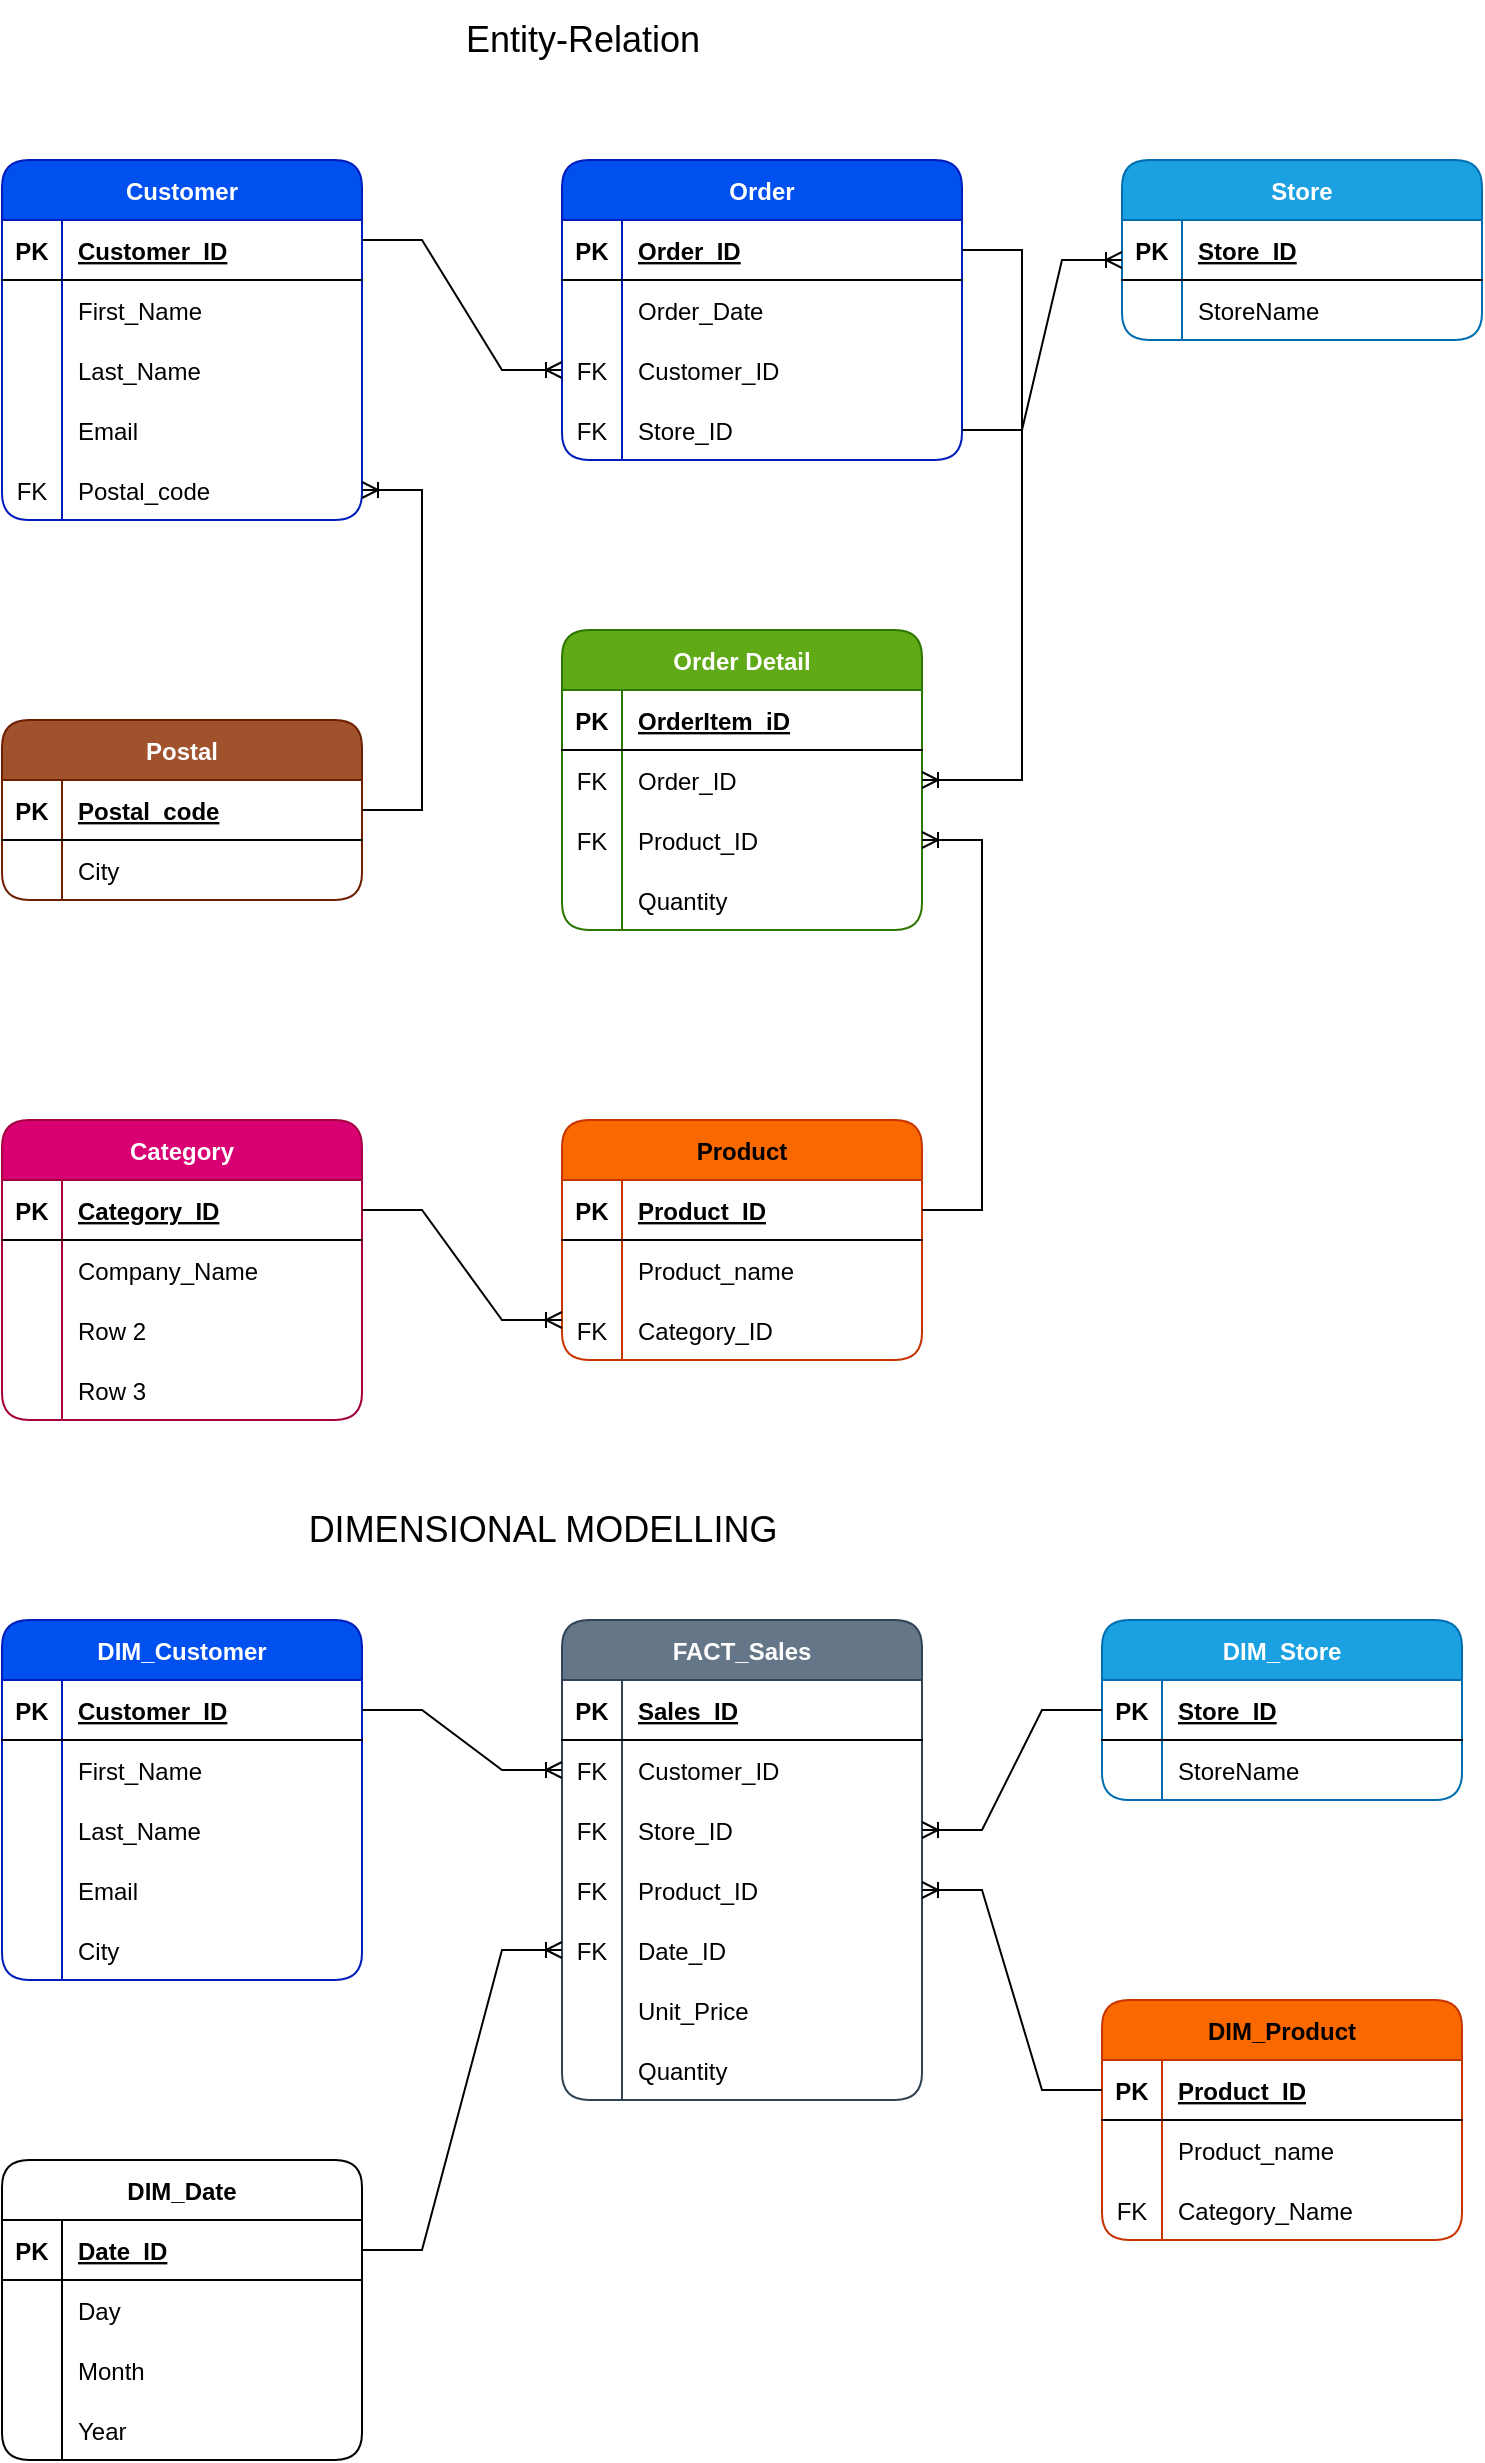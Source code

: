 <mxfile version="20.6.1" type="github">
  <diagram id="R2lEEEUBdFMjLlhIrx00" name="Page-1">
    <mxGraphModel dx="1038" dy="937" grid="1" gridSize="10" guides="1" tooltips="1" connect="1" arrows="1" fold="1" page="1" pageScale="1" pageWidth="850" pageHeight="1100" math="0" shadow="0" extFonts="Permanent Marker^https://fonts.googleapis.com/css?family=Permanent+Marker">
      <root>
        <mxCell id="0" />
        <mxCell id="1" parent="0" />
        <mxCell id="VnEGMv5YD_QEUN5q8UmG-3" value="Customer" style="shape=table;startSize=30;container=1;collapsible=1;childLayout=tableLayout;fixedRows=1;rowLines=0;fontStyle=1;align=center;resizeLast=1;fillColor=#0050ef;strokeColor=#001DBC;fontColor=#ffffff;sketch=0;rounded=1;" vertex="1" parent="1">
          <mxGeometry x="80" y="240" width="180" height="180" as="geometry" />
        </mxCell>
        <mxCell id="VnEGMv5YD_QEUN5q8UmG-4" value="" style="shape=tableRow;horizontal=0;startSize=0;swimlaneHead=0;swimlaneBody=0;fillColor=none;collapsible=0;dropTarget=0;points=[[0,0.5],[1,0.5]];portConstraint=eastwest;top=0;left=0;right=0;bottom=1;" vertex="1" parent="VnEGMv5YD_QEUN5q8UmG-3">
          <mxGeometry y="30" width="180" height="30" as="geometry" />
        </mxCell>
        <mxCell id="VnEGMv5YD_QEUN5q8UmG-5" value="PK" style="shape=partialRectangle;connectable=0;fillColor=none;top=0;left=0;bottom=0;right=0;fontStyle=1;overflow=hidden;" vertex="1" parent="VnEGMv5YD_QEUN5q8UmG-4">
          <mxGeometry width="30" height="30" as="geometry">
            <mxRectangle width="30" height="30" as="alternateBounds" />
          </mxGeometry>
        </mxCell>
        <mxCell id="VnEGMv5YD_QEUN5q8UmG-6" value="Customer_ID" style="shape=partialRectangle;connectable=0;fillColor=none;top=0;left=0;bottom=0;right=0;align=left;spacingLeft=6;fontStyle=5;overflow=hidden;" vertex="1" parent="VnEGMv5YD_QEUN5q8UmG-4">
          <mxGeometry x="30" width="150" height="30" as="geometry">
            <mxRectangle width="150" height="30" as="alternateBounds" />
          </mxGeometry>
        </mxCell>
        <mxCell id="VnEGMv5YD_QEUN5q8UmG-7" value="" style="shape=tableRow;horizontal=0;startSize=0;swimlaneHead=0;swimlaneBody=0;fillColor=none;collapsible=0;dropTarget=0;points=[[0,0.5],[1,0.5]];portConstraint=eastwest;top=0;left=0;right=0;bottom=0;" vertex="1" parent="VnEGMv5YD_QEUN5q8UmG-3">
          <mxGeometry y="60" width="180" height="30" as="geometry" />
        </mxCell>
        <mxCell id="VnEGMv5YD_QEUN5q8UmG-8" value="" style="shape=partialRectangle;connectable=0;fillColor=none;top=0;left=0;bottom=0;right=0;editable=1;overflow=hidden;" vertex="1" parent="VnEGMv5YD_QEUN5q8UmG-7">
          <mxGeometry width="30" height="30" as="geometry">
            <mxRectangle width="30" height="30" as="alternateBounds" />
          </mxGeometry>
        </mxCell>
        <mxCell id="VnEGMv5YD_QEUN5q8UmG-9" value="First_Name" style="shape=partialRectangle;connectable=0;fillColor=none;top=0;left=0;bottom=0;right=0;align=left;spacingLeft=6;overflow=hidden;" vertex="1" parent="VnEGMv5YD_QEUN5q8UmG-7">
          <mxGeometry x="30" width="150" height="30" as="geometry">
            <mxRectangle width="150" height="30" as="alternateBounds" />
          </mxGeometry>
        </mxCell>
        <mxCell id="VnEGMv5YD_QEUN5q8UmG-10" value="" style="shape=tableRow;horizontal=0;startSize=0;swimlaneHead=0;swimlaneBody=0;fillColor=none;collapsible=0;dropTarget=0;points=[[0,0.5],[1,0.5]];portConstraint=eastwest;top=0;left=0;right=0;bottom=0;" vertex="1" parent="VnEGMv5YD_QEUN5q8UmG-3">
          <mxGeometry y="90" width="180" height="30" as="geometry" />
        </mxCell>
        <mxCell id="VnEGMv5YD_QEUN5q8UmG-11" value="" style="shape=partialRectangle;connectable=0;fillColor=none;top=0;left=0;bottom=0;right=0;editable=1;overflow=hidden;" vertex="1" parent="VnEGMv5YD_QEUN5q8UmG-10">
          <mxGeometry width="30" height="30" as="geometry">
            <mxRectangle width="30" height="30" as="alternateBounds" />
          </mxGeometry>
        </mxCell>
        <mxCell id="VnEGMv5YD_QEUN5q8UmG-12" value="Last_Name" style="shape=partialRectangle;connectable=0;fillColor=none;top=0;left=0;bottom=0;right=0;align=left;spacingLeft=6;overflow=hidden;" vertex="1" parent="VnEGMv5YD_QEUN5q8UmG-10">
          <mxGeometry x="30" width="150" height="30" as="geometry">
            <mxRectangle width="150" height="30" as="alternateBounds" />
          </mxGeometry>
        </mxCell>
        <mxCell id="VnEGMv5YD_QEUN5q8UmG-13" value="" style="shape=tableRow;horizontal=0;startSize=0;swimlaneHead=0;swimlaneBody=0;fillColor=none;collapsible=0;dropTarget=0;points=[[0,0.5],[1,0.5]];portConstraint=eastwest;top=0;left=0;right=0;bottom=0;" vertex="1" parent="VnEGMv5YD_QEUN5q8UmG-3">
          <mxGeometry y="120" width="180" height="30" as="geometry" />
        </mxCell>
        <mxCell id="VnEGMv5YD_QEUN5q8UmG-14" value="" style="shape=partialRectangle;connectable=0;fillColor=none;top=0;left=0;bottom=0;right=0;editable=1;overflow=hidden;" vertex="1" parent="VnEGMv5YD_QEUN5q8UmG-13">
          <mxGeometry width="30" height="30" as="geometry">
            <mxRectangle width="30" height="30" as="alternateBounds" />
          </mxGeometry>
        </mxCell>
        <mxCell id="VnEGMv5YD_QEUN5q8UmG-15" value="Email" style="shape=partialRectangle;connectable=0;fillColor=none;top=0;left=0;bottom=0;right=0;align=left;spacingLeft=6;overflow=hidden;" vertex="1" parent="VnEGMv5YD_QEUN5q8UmG-13">
          <mxGeometry x="30" width="150" height="30" as="geometry">
            <mxRectangle width="150" height="30" as="alternateBounds" />
          </mxGeometry>
        </mxCell>
        <mxCell id="VnEGMv5YD_QEUN5q8UmG-16" value="" style="shape=tableRow;horizontal=0;startSize=0;swimlaneHead=0;swimlaneBody=0;fillColor=none;collapsible=0;dropTarget=0;points=[[0,0.5],[1,0.5]];portConstraint=eastwest;top=0;left=0;right=0;bottom=0;" vertex="1" parent="VnEGMv5YD_QEUN5q8UmG-3">
          <mxGeometry y="150" width="180" height="30" as="geometry" />
        </mxCell>
        <mxCell id="VnEGMv5YD_QEUN5q8UmG-17" value="FK" style="shape=partialRectangle;connectable=0;fillColor=none;top=0;left=0;bottom=0;right=0;editable=1;overflow=hidden;" vertex="1" parent="VnEGMv5YD_QEUN5q8UmG-16">
          <mxGeometry width="30" height="30" as="geometry">
            <mxRectangle width="30" height="30" as="alternateBounds" />
          </mxGeometry>
        </mxCell>
        <mxCell id="VnEGMv5YD_QEUN5q8UmG-18" value="Postal_code" style="shape=partialRectangle;connectable=0;fillColor=none;top=0;left=0;bottom=0;right=0;align=left;spacingLeft=6;overflow=hidden;" vertex="1" parent="VnEGMv5YD_QEUN5q8UmG-16">
          <mxGeometry x="30" width="150" height="30" as="geometry">
            <mxRectangle width="150" height="30" as="alternateBounds" />
          </mxGeometry>
        </mxCell>
        <mxCell id="VnEGMv5YD_QEUN5q8UmG-22" value="Store" style="shape=table;startSize=30;container=1;collapsible=1;childLayout=tableLayout;fixedRows=1;rowLines=0;fontStyle=1;align=center;resizeLast=1;fillColor=#1ba1e2;strokeColor=#006EAF;fontColor=#ffffff;rounded=1;" vertex="1" parent="1">
          <mxGeometry x="640" y="240" width="180" height="90" as="geometry" />
        </mxCell>
        <mxCell id="VnEGMv5YD_QEUN5q8UmG-23" value="" style="shape=tableRow;horizontal=0;startSize=0;swimlaneHead=0;swimlaneBody=0;fillColor=none;collapsible=0;dropTarget=0;points=[[0,0.5],[1,0.5]];portConstraint=eastwest;top=0;left=0;right=0;bottom=1;" vertex="1" parent="VnEGMv5YD_QEUN5q8UmG-22">
          <mxGeometry y="30" width="180" height="30" as="geometry" />
        </mxCell>
        <mxCell id="VnEGMv5YD_QEUN5q8UmG-24" value="PK" style="shape=partialRectangle;connectable=0;fillColor=none;top=0;left=0;bottom=0;right=0;fontStyle=1;overflow=hidden;" vertex="1" parent="VnEGMv5YD_QEUN5q8UmG-23">
          <mxGeometry width="30.0" height="30" as="geometry">
            <mxRectangle width="30.0" height="30" as="alternateBounds" />
          </mxGeometry>
        </mxCell>
        <mxCell id="VnEGMv5YD_QEUN5q8UmG-25" value="Store_ID" style="shape=partialRectangle;connectable=0;fillColor=none;top=0;left=0;bottom=0;right=0;align=left;spacingLeft=6;fontStyle=5;overflow=hidden;" vertex="1" parent="VnEGMv5YD_QEUN5q8UmG-23">
          <mxGeometry x="30.0" width="150.0" height="30" as="geometry">
            <mxRectangle width="150.0" height="30" as="alternateBounds" />
          </mxGeometry>
        </mxCell>
        <mxCell id="VnEGMv5YD_QEUN5q8UmG-26" value="" style="shape=tableRow;horizontal=0;startSize=0;swimlaneHead=0;swimlaneBody=0;fillColor=none;collapsible=0;dropTarget=0;points=[[0,0.5],[1,0.5]];portConstraint=eastwest;top=0;left=0;right=0;bottom=0;" vertex="1" parent="VnEGMv5YD_QEUN5q8UmG-22">
          <mxGeometry y="60" width="180" height="30" as="geometry" />
        </mxCell>
        <mxCell id="VnEGMv5YD_QEUN5q8UmG-27" value="" style="shape=partialRectangle;connectable=0;fillColor=none;top=0;left=0;bottom=0;right=0;editable=1;overflow=hidden;" vertex="1" parent="VnEGMv5YD_QEUN5q8UmG-26">
          <mxGeometry width="30.0" height="30" as="geometry">
            <mxRectangle width="30.0" height="30" as="alternateBounds" />
          </mxGeometry>
        </mxCell>
        <mxCell id="VnEGMv5YD_QEUN5q8UmG-28" value="StoreName" style="shape=partialRectangle;connectable=0;fillColor=none;top=0;left=0;bottom=0;right=0;align=left;spacingLeft=6;overflow=hidden;" vertex="1" parent="VnEGMv5YD_QEUN5q8UmG-26">
          <mxGeometry x="30.0" width="150.0" height="30" as="geometry">
            <mxRectangle width="150.0" height="30" as="alternateBounds" />
          </mxGeometry>
        </mxCell>
        <mxCell id="VnEGMv5YD_QEUN5q8UmG-43" value="Product" style="shape=table;startSize=30;container=1;collapsible=1;childLayout=tableLayout;fixedRows=1;rowLines=0;fontStyle=1;align=center;resizeLast=1;fillColor=#fa6800;fontColor=#000000;strokeColor=#C73500;rounded=1;" vertex="1" parent="1">
          <mxGeometry x="360" y="720" width="180" height="120" as="geometry" />
        </mxCell>
        <mxCell id="VnEGMv5YD_QEUN5q8UmG-44" value="" style="shape=tableRow;horizontal=0;startSize=0;swimlaneHead=0;swimlaneBody=0;fillColor=none;collapsible=0;dropTarget=0;points=[[0,0.5],[1,0.5]];portConstraint=eastwest;top=0;left=0;right=0;bottom=1;" vertex="1" parent="VnEGMv5YD_QEUN5q8UmG-43">
          <mxGeometry y="30" width="180" height="30" as="geometry" />
        </mxCell>
        <mxCell id="VnEGMv5YD_QEUN5q8UmG-45" value="PK" style="shape=partialRectangle;connectable=0;fillColor=none;top=0;left=0;bottom=0;right=0;fontStyle=1;overflow=hidden;" vertex="1" parent="VnEGMv5YD_QEUN5q8UmG-44">
          <mxGeometry width="30" height="30" as="geometry">
            <mxRectangle width="30" height="30" as="alternateBounds" />
          </mxGeometry>
        </mxCell>
        <mxCell id="VnEGMv5YD_QEUN5q8UmG-46" value="Product_ID" style="shape=partialRectangle;connectable=0;fillColor=none;top=0;left=0;bottom=0;right=0;align=left;spacingLeft=6;fontStyle=5;overflow=hidden;" vertex="1" parent="VnEGMv5YD_QEUN5q8UmG-44">
          <mxGeometry x="30" width="150" height="30" as="geometry">
            <mxRectangle width="150" height="30" as="alternateBounds" />
          </mxGeometry>
        </mxCell>
        <mxCell id="VnEGMv5YD_QEUN5q8UmG-47" value="" style="shape=tableRow;horizontal=0;startSize=0;swimlaneHead=0;swimlaneBody=0;fillColor=none;collapsible=0;dropTarget=0;points=[[0,0.5],[1,0.5]];portConstraint=eastwest;top=0;left=0;right=0;bottom=0;" vertex="1" parent="VnEGMv5YD_QEUN5q8UmG-43">
          <mxGeometry y="60" width="180" height="30" as="geometry" />
        </mxCell>
        <mxCell id="VnEGMv5YD_QEUN5q8UmG-48" value="" style="shape=partialRectangle;connectable=0;fillColor=none;top=0;left=0;bottom=0;right=0;editable=1;overflow=hidden;" vertex="1" parent="VnEGMv5YD_QEUN5q8UmG-47">
          <mxGeometry width="30" height="30" as="geometry">
            <mxRectangle width="30" height="30" as="alternateBounds" />
          </mxGeometry>
        </mxCell>
        <mxCell id="VnEGMv5YD_QEUN5q8UmG-49" value="Product_name" style="shape=partialRectangle;connectable=0;fillColor=none;top=0;left=0;bottom=0;right=0;align=left;spacingLeft=6;overflow=hidden;" vertex="1" parent="VnEGMv5YD_QEUN5q8UmG-47">
          <mxGeometry x="30" width="150" height="30" as="geometry">
            <mxRectangle width="150" height="30" as="alternateBounds" />
          </mxGeometry>
        </mxCell>
        <mxCell id="VnEGMv5YD_QEUN5q8UmG-50" value="" style="shape=tableRow;horizontal=0;startSize=0;swimlaneHead=0;swimlaneBody=0;fillColor=none;collapsible=0;dropTarget=0;points=[[0,0.5],[1,0.5]];portConstraint=eastwest;top=0;left=0;right=0;bottom=0;" vertex="1" parent="VnEGMv5YD_QEUN5q8UmG-43">
          <mxGeometry y="90" width="180" height="30" as="geometry" />
        </mxCell>
        <mxCell id="VnEGMv5YD_QEUN5q8UmG-51" value="FK" style="shape=partialRectangle;connectable=0;fillColor=none;top=0;left=0;bottom=0;right=0;editable=1;overflow=hidden;" vertex="1" parent="VnEGMv5YD_QEUN5q8UmG-50">
          <mxGeometry width="30" height="30" as="geometry">
            <mxRectangle width="30" height="30" as="alternateBounds" />
          </mxGeometry>
        </mxCell>
        <mxCell id="VnEGMv5YD_QEUN5q8UmG-52" value="Category_ID" style="shape=partialRectangle;connectable=0;fillColor=none;top=0;left=0;bottom=0;right=0;align=left;spacingLeft=6;overflow=hidden;" vertex="1" parent="VnEGMv5YD_QEUN5q8UmG-50">
          <mxGeometry x="30" width="150" height="30" as="geometry">
            <mxRectangle width="150" height="30" as="alternateBounds" />
          </mxGeometry>
        </mxCell>
        <mxCell id="VnEGMv5YD_QEUN5q8UmG-56" value="Category" style="shape=table;startSize=30;container=1;collapsible=1;childLayout=tableLayout;fixedRows=1;rowLines=0;fontStyle=1;align=center;resizeLast=1;fillColor=#d80073;strokeColor=#A50040;fontColor=#ffffff;rounded=1;" vertex="1" parent="1">
          <mxGeometry x="80" y="720" width="180" height="150" as="geometry" />
        </mxCell>
        <mxCell id="VnEGMv5YD_QEUN5q8UmG-57" value="" style="shape=tableRow;horizontal=0;startSize=0;swimlaneHead=0;swimlaneBody=0;fillColor=none;collapsible=0;dropTarget=0;points=[[0,0.5],[1,0.5]];portConstraint=eastwest;top=0;left=0;right=0;bottom=1;" vertex="1" parent="VnEGMv5YD_QEUN5q8UmG-56">
          <mxGeometry y="30" width="180" height="30" as="geometry" />
        </mxCell>
        <mxCell id="VnEGMv5YD_QEUN5q8UmG-58" value="PK" style="shape=partialRectangle;connectable=0;fillColor=none;top=0;left=0;bottom=0;right=0;fontStyle=1;overflow=hidden;" vertex="1" parent="VnEGMv5YD_QEUN5q8UmG-57">
          <mxGeometry width="30" height="30" as="geometry">
            <mxRectangle width="30" height="30" as="alternateBounds" />
          </mxGeometry>
        </mxCell>
        <mxCell id="VnEGMv5YD_QEUN5q8UmG-59" value="Category_ID" style="shape=partialRectangle;connectable=0;fillColor=none;top=0;left=0;bottom=0;right=0;align=left;spacingLeft=6;fontStyle=5;overflow=hidden;" vertex="1" parent="VnEGMv5YD_QEUN5q8UmG-57">
          <mxGeometry x="30" width="150" height="30" as="geometry">
            <mxRectangle width="150" height="30" as="alternateBounds" />
          </mxGeometry>
        </mxCell>
        <mxCell id="VnEGMv5YD_QEUN5q8UmG-60" value="" style="shape=tableRow;horizontal=0;startSize=0;swimlaneHead=0;swimlaneBody=0;fillColor=none;collapsible=0;dropTarget=0;points=[[0,0.5],[1,0.5]];portConstraint=eastwest;top=0;left=0;right=0;bottom=0;" vertex="1" parent="VnEGMv5YD_QEUN5q8UmG-56">
          <mxGeometry y="60" width="180" height="30" as="geometry" />
        </mxCell>
        <mxCell id="VnEGMv5YD_QEUN5q8UmG-61" value="" style="shape=partialRectangle;connectable=0;fillColor=none;top=0;left=0;bottom=0;right=0;editable=1;overflow=hidden;" vertex="1" parent="VnEGMv5YD_QEUN5q8UmG-60">
          <mxGeometry width="30" height="30" as="geometry">
            <mxRectangle width="30" height="30" as="alternateBounds" />
          </mxGeometry>
        </mxCell>
        <mxCell id="VnEGMv5YD_QEUN5q8UmG-62" value="Company_Name" style="shape=partialRectangle;connectable=0;fillColor=none;top=0;left=0;bottom=0;right=0;align=left;spacingLeft=6;overflow=hidden;" vertex="1" parent="VnEGMv5YD_QEUN5q8UmG-60">
          <mxGeometry x="30" width="150" height="30" as="geometry">
            <mxRectangle width="150" height="30" as="alternateBounds" />
          </mxGeometry>
        </mxCell>
        <mxCell id="VnEGMv5YD_QEUN5q8UmG-63" value="" style="shape=tableRow;horizontal=0;startSize=0;swimlaneHead=0;swimlaneBody=0;fillColor=none;collapsible=0;dropTarget=0;points=[[0,0.5],[1,0.5]];portConstraint=eastwest;top=0;left=0;right=0;bottom=0;" vertex="1" parent="VnEGMv5YD_QEUN5q8UmG-56">
          <mxGeometry y="90" width="180" height="30" as="geometry" />
        </mxCell>
        <mxCell id="VnEGMv5YD_QEUN5q8UmG-64" value="" style="shape=partialRectangle;connectable=0;fillColor=none;top=0;left=0;bottom=0;right=0;editable=1;overflow=hidden;" vertex="1" parent="VnEGMv5YD_QEUN5q8UmG-63">
          <mxGeometry width="30" height="30" as="geometry">
            <mxRectangle width="30" height="30" as="alternateBounds" />
          </mxGeometry>
        </mxCell>
        <mxCell id="VnEGMv5YD_QEUN5q8UmG-65" value="Row 2" style="shape=partialRectangle;connectable=0;fillColor=none;top=0;left=0;bottom=0;right=0;align=left;spacingLeft=6;overflow=hidden;" vertex="1" parent="VnEGMv5YD_QEUN5q8UmG-63">
          <mxGeometry x="30" width="150" height="30" as="geometry">
            <mxRectangle width="150" height="30" as="alternateBounds" />
          </mxGeometry>
        </mxCell>
        <mxCell id="VnEGMv5YD_QEUN5q8UmG-66" value="" style="shape=tableRow;horizontal=0;startSize=0;swimlaneHead=0;swimlaneBody=0;fillColor=none;collapsible=0;dropTarget=0;points=[[0,0.5],[1,0.5]];portConstraint=eastwest;top=0;left=0;right=0;bottom=0;" vertex="1" parent="VnEGMv5YD_QEUN5q8UmG-56">
          <mxGeometry y="120" width="180" height="30" as="geometry" />
        </mxCell>
        <mxCell id="VnEGMv5YD_QEUN5q8UmG-67" value="" style="shape=partialRectangle;connectable=0;fillColor=none;top=0;left=0;bottom=0;right=0;editable=1;overflow=hidden;" vertex="1" parent="VnEGMv5YD_QEUN5q8UmG-66">
          <mxGeometry width="30" height="30" as="geometry">
            <mxRectangle width="30" height="30" as="alternateBounds" />
          </mxGeometry>
        </mxCell>
        <mxCell id="VnEGMv5YD_QEUN5q8UmG-68" value="Row 3" style="shape=partialRectangle;connectable=0;fillColor=none;top=0;left=0;bottom=0;right=0;align=left;spacingLeft=6;overflow=hidden;" vertex="1" parent="VnEGMv5YD_QEUN5q8UmG-66">
          <mxGeometry x="30" width="150" height="30" as="geometry">
            <mxRectangle width="150" height="30" as="alternateBounds" />
          </mxGeometry>
        </mxCell>
        <mxCell id="VnEGMv5YD_QEUN5q8UmG-69" value="Order" style="shape=table;startSize=30;container=1;collapsible=1;childLayout=tableLayout;fixedRows=1;rowLines=0;fontStyle=1;align=center;resizeLast=1;fillColor=#0050ef;strokeColor=#001DBC;fontColor=#ffffff;rounded=1;" vertex="1" parent="1">
          <mxGeometry x="360" y="240" width="200" height="150" as="geometry" />
        </mxCell>
        <mxCell id="VnEGMv5YD_QEUN5q8UmG-70" value="" style="shape=tableRow;horizontal=0;startSize=0;swimlaneHead=0;swimlaneBody=0;fillColor=none;collapsible=0;dropTarget=0;points=[[0,0.5],[1,0.5]];portConstraint=eastwest;top=0;left=0;right=0;bottom=1;" vertex="1" parent="VnEGMv5YD_QEUN5q8UmG-69">
          <mxGeometry y="30" width="200" height="30" as="geometry" />
        </mxCell>
        <mxCell id="VnEGMv5YD_QEUN5q8UmG-71" value="PK" style="shape=partialRectangle;connectable=0;fillColor=none;top=0;left=0;bottom=0;right=0;fontStyle=1;overflow=hidden;" vertex="1" parent="VnEGMv5YD_QEUN5q8UmG-70">
          <mxGeometry width="30" height="30" as="geometry">
            <mxRectangle width="30" height="30" as="alternateBounds" />
          </mxGeometry>
        </mxCell>
        <mxCell id="VnEGMv5YD_QEUN5q8UmG-72" value="Order_ID" style="shape=partialRectangle;connectable=0;fillColor=none;top=0;left=0;bottom=0;right=0;align=left;spacingLeft=6;fontStyle=5;overflow=hidden;" vertex="1" parent="VnEGMv5YD_QEUN5q8UmG-70">
          <mxGeometry x="30" width="170" height="30" as="geometry">
            <mxRectangle width="170" height="30" as="alternateBounds" />
          </mxGeometry>
        </mxCell>
        <mxCell id="VnEGMv5YD_QEUN5q8UmG-73" value="" style="shape=tableRow;horizontal=0;startSize=0;swimlaneHead=0;swimlaneBody=0;fillColor=none;collapsible=0;dropTarget=0;points=[[0,0.5],[1,0.5]];portConstraint=eastwest;top=0;left=0;right=0;bottom=0;" vertex="1" parent="VnEGMv5YD_QEUN5q8UmG-69">
          <mxGeometry y="60" width="200" height="30" as="geometry" />
        </mxCell>
        <mxCell id="VnEGMv5YD_QEUN5q8UmG-74" value="" style="shape=partialRectangle;connectable=0;fillColor=none;top=0;left=0;bottom=0;right=0;editable=1;overflow=hidden;" vertex="1" parent="VnEGMv5YD_QEUN5q8UmG-73">
          <mxGeometry width="30" height="30" as="geometry">
            <mxRectangle width="30" height="30" as="alternateBounds" />
          </mxGeometry>
        </mxCell>
        <mxCell id="VnEGMv5YD_QEUN5q8UmG-75" value="Order_Date" style="shape=partialRectangle;connectable=0;fillColor=none;top=0;left=0;bottom=0;right=0;align=left;spacingLeft=6;overflow=hidden;" vertex="1" parent="VnEGMv5YD_QEUN5q8UmG-73">
          <mxGeometry x="30" width="170" height="30" as="geometry">
            <mxRectangle width="170" height="30" as="alternateBounds" />
          </mxGeometry>
        </mxCell>
        <mxCell id="VnEGMv5YD_QEUN5q8UmG-76" value="" style="shape=tableRow;horizontal=0;startSize=0;swimlaneHead=0;swimlaneBody=0;fillColor=none;collapsible=0;dropTarget=0;points=[[0,0.5],[1,0.5]];portConstraint=eastwest;top=0;left=0;right=0;bottom=0;" vertex="1" parent="VnEGMv5YD_QEUN5q8UmG-69">
          <mxGeometry y="90" width="200" height="30" as="geometry" />
        </mxCell>
        <mxCell id="VnEGMv5YD_QEUN5q8UmG-77" value="FK" style="shape=partialRectangle;connectable=0;fillColor=none;top=0;left=0;bottom=0;right=0;editable=1;overflow=hidden;" vertex="1" parent="VnEGMv5YD_QEUN5q8UmG-76">
          <mxGeometry width="30" height="30" as="geometry">
            <mxRectangle width="30" height="30" as="alternateBounds" />
          </mxGeometry>
        </mxCell>
        <mxCell id="VnEGMv5YD_QEUN5q8UmG-78" value="Customer_ID" style="shape=partialRectangle;connectable=0;fillColor=none;top=0;left=0;bottom=0;right=0;align=left;spacingLeft=6;overflow=hidden;" vertex="1" parent="VnEGMv5YD_QEUN5q8UmG-76">
          <mxGeometry x="30" width="170" height="30" as="geometry">
            <mxRectangle width="170" height="30" as="alternateBounds" />
          </mxGeometry>
        </mxCell>
        <mxCell id="VnEGMv5YD_QEUN5q8UmG-79" value="" style="shape=tableRow;horizontal=0;startSize=0;swimlaneHead=0;swimlaneBody=0;fillColor=none;collapsible=0;dropTarget=0;points=[[0,0.5],[1,0.5]];portConstraint=eastwest;top=0;left=0;right=0;bottom=0;" vertex="1" parent="VnEGMv5YD_QEUN5q8UmG-69">
          <mxGeometry y="120" width="200" height="30" as="geometry" />
        </mxCell>
        <mxCell id="VnEGMv5YD_QEUN5q8UmG-80" value="FK" style="shape=partialRectangle;connectable=0;fillColor=none;top=0;left=0;bottom=0;right=0;editable=1;overflow=hidden;" vertex="1" parent="VnEGMv5YD_QEUN5q8UmG-79">
          <mxGeometry width="30" height="30" as="geometry">
            <mxRectangle width="30" height="30" as="alternateBounds" />
          </mxGeometry>
        </mxCell>
        <mxCell id="VnEGMv5YD_QEUN5q8UmG-81" value="Store_ID" style="shape=partialRectangle;connectable=0;fillColor=none;top=0;left=0;bottom=0;right=0;align=left;spacingLeft=6;overflow=hidden;" vertex="1" parent="VnEGMv5YD_QEUN5q8UmG-79">
          <mxGeometry x="30" width="170" height="30" as="geometry">
            <mxRectangle width="170" height="30" as="alternateBounds" />
          </mxGeometry>
        </mxCell>
        <mxCell id="VnEGMv5YD_QEUN5q8UmG-87" value="Order Detail" style="shape=table;startSize=30;container=1;collapsible=1;childLayout=tableLayout;fixedRows=1;rowLines=0;fontStyle=1;align=center;resizeLast=1;fillColor=#60a917;fontColor=#ffffff;strokeColor=#2D7600;rounded=1;" vertex="1" parent="1">
          <mxGeometry x="360" y="475" width="180" height="150" as="geometry" />
        </mxCell>
        <mxCell id="VnEGMv5YD_QEUN5q8UmG-88" value="" style="shape=tableRow;horizontal=0;startSize=0;swimlaneHead=0;swimlaneBody=0;fillColor=none;collapsible=0;dropTarget=0;points=[[0,0.5],[1,0.5]];portConstraint=eastwest;top=0;left=0;right=0;bottom=1;" vertex="1" parent="VnEGMv5YD_QEUN5q8UmG-87">
          <mxGeometry y="30" width="180" height="30" as="geometry" />
        </mxCell>
        <mxCell id="VnEGMv5YD_QEUN5q8UmG-89" value="PK" style="shape=partialRectangle;connectable=0;fillColor=none;top=0;left=0;bottom=0;right=0;fontStyle=1;overflow=hidden;" vertex="1" parent="VnEGMv5YD_QEUN5q8UmG-88">
          <mxGeometry width="30" height="30" as="geometry">
            <mxRectangle width="30" height="30" as="alternateBounds" />
          </mxGeometry>
        </mxCell>
        <mxCell id="VnEGMv5YD_QEUN5q8UmG-90" value="OrderItem_iD" style="shape=partialRectangle;connectable=0;fillColor=none;top=0;left=0;bottom=0;right=0;align=left;spacingLeft=6;fontStyle=5;overflow=hidden;" vertex="1" parent="VnEGMv5YD_QEUN5q8UmG-88">
          <mxGeometry x="30" width="150" height="30" as="geometry">
            <mxRectangle width="150" height="30" as="alternateBounds" />
          </mxGeometry>
        </mxCell>
        <mxCell id="VnEGMv5YD_QEUN5q8UmG-91" value="" style="shape=tableRow;horizontal=0;startSize=0;swimlaneHead=0;swimlaneBody=0;fillColor=none;collapsible=0;dropTarget=0;points=[[0,0.5],[1,0.5]];portConstraint=eastwest;top=0;left=0;right=0;bottom=0;" vertex="1" parent="VnEGMv5YD_QEUN5q8UmG-87">
          <mxGeometry y="60" width="180" height="30" as="geometry" />
        </mxCell>
        <mxCell id="VnEGMv5YD_QEUN5q8UmG-92" value="FK" style="shape=partialRectangle;connectable=0;fillColor=none;top=0;left=0;bottom=0;right=0;editable=1;overflow=hidden;" vertex="1" parent="VnEGMv5YD_QEUN5q8UmG-91">
          <mxGeometry width="30" height="30" as="geometry">
            <mxRectangle width="30" height="30" as="alternateBounds" />
          </mxGeometry>
        </mxCell>
        <mxCell id="VnEGMv5YD_QEUN5q8UmG-93" value="Order_ID" style="shape=partialRectangle;connectable=0;fillColor=none;top=0;left=0;bottom=0;right=0;align=left;spacingLeft=6;overflow=hidden;" vertex="1" parent="VnEGMv5YD_QEUN5q8UmG-91">
          <mxGeometry x="30" width="150" height="30" as="geometry">
            <mxRectangle width="150" height="30" as="alternateBounds" />
          </mxGeometry>
        </mxCell>
        <mxCell id="VnEGMv5YD_QEUN5q8UmG-94" value="" style="shape=tableRow;horizontal=0;startSize=0;swimlaneHead=0;swimlaneBody=0;fillColor=none;collapsible=0;dropTarget=0;points=[[0,0.5],[1,0.5]];portConstraint=eastwest;top=0;left=0;right=0;bottom=0;" vertex="1" parent="VnEGMv5YD_QEUN5q8UmG-87">
          <mxGeometry y="90" width="180" height="30" as="geometry" />
        </mxCell>
        <mxCell id="VnEGMv5YD_QEUN5q8UmG-95" value="FK" style="shape=partialRectangle;connectable=0;fillColor=none;top=0;left=0;bottom=0;right=0;editable=1;overflow=hidden;" vertex="1" parent="VnEGMv5YD_QEUN5q8UmG-94">
          <mxGeometry width="30" height="30" as="geometry">
            <mxRectangle width="30" height="30" as="alternateBounds" />
          </mxGeometry>
        </mxCell>
        <mxCell id="VnEGMv5YD_QEUN5q8UmG-96" value="Product_ID" style="shape=partialRectangle;connectable=0;fillColor=none;top=0;left=0;bottom=0;right=0;align=left;spacingLeft=6;overflow=hidden;" vertex="1" parent="VnEGMv5YD_QEUN5q8UmG-94">
          <mxGeometry x="30" width="150" height="30" as="geometry">
            <mxRectangle width="150" height="30" as="alternateBounds" />
          </mxGeometry>
        </mxCell>
        <mxCell id="VnEGMv5YD_QEUN5q8UmG-97" value="" style="shape=tableRow;horizontal=0;startSize=0;swimlaneHead=0;swimlaneBody=0;fillColor=none;collapsible=0;dropTarget=0;points=[[0,0.5],[1,0.5]];portConstraint=eastwest;top=0;left=0;right=0;bottom=0;" vertex="1" parent="VnEGMv5YD_QEUN5q8UmG-87">
          <mxGeometry y="120" width="180" height="30" as="geometry" />
        </mxCell>
        <mxCell id="VnEGMv5YD_QEUN5q8UmG-98" value="" style="shape=partialRectangle;connectable=0;fillColor=none;top=0;left=0;bottom=0;right=0;editable=1;overflow=hidden;" vertex="1" parent="VnEGMv5YD_QEUN5q8UmG-97">
          <mxGeometry width="30" height="30" as="geometry">
            <mxRectangle width="30" height="30" as="alternateBounds" />
          </mxGeometry>
        </mxCell>
        <mxCell id="VnEGMv5YD_QEUN5q8UmG-99" value="Quantity    " style="shape=partialRectangle;connectable=0;fillColor=none;top=0;left=0;bottom=0;right=0;align=left;spacingLeft=6;overflow=hidden;" vertex="1" parent="VnEGMv5YD_QEUN5q8UmG-97">
          <mxGeometry x="30" width="150" height="30" as="geometry">
            <mxRectangle width="150" height="30" as="alternateBounds" />
          </mxGeometry>
        </mxCell>
        <mxCell id="VnEGMv5YD_QEUN5q8UmG-101" value="" style="edgeStyle=entityRelationEdgeStyle;fontSize=12;html=1;endArrow=ERoneToMany;rounded=0;entryX=0;entryY=0.5;entryDx=0;entryDy=0;" edge="1" parent="1" target="VnEGMv5YD_QEUN5q8UmG-76">
          <mxGeometry width="100" height="100" relative="1" as="geometry">
            <mxPoint x="260" y="280" as="sourcePoint" />
            <mxPoint x="360" y="180" as="targetPoint" />
          </mxGeometry>
        </mxCell>
        <mxCell id="VnEGMv5YD_QEUN5q8UmG-102" value="" style="edgeStyle=entityRelationEdgeStyle;fontSize=12;html=1;endArrow=ERoneToMany;rounded=0;exitX=1;exitY=0.5;exitDx=0;exitDy=0;" edge="1" parent="1" source="VnEGMv5YD_QEUN5q8UmG-79">
          <mxGeometry width="100" height="100" relative="1" as="geometry">
            <mxPoint x="540" y="390" as="sourcePoint" />
            <mxPoint x="640" y="290" as="targetPoint" />
          </mxGeometry>
        </mxCell>
        <mxCell id="VnEGMv5YD_QEUN5q8UmG-103" value="" style="edgeStyle=entityRelationEdgeStyle;fontSize=12;html=1;endArrow=ERoneToMany;rounded=0;exitX=1;exitY=0.5;exitDx=0;exitDy=0;" edge="1" parent="1" source="VnEGMv5YD_QEUN5q8UmG-57">
          <mxGeometry width="100" height="100" relative="1" as="geometry">
            <mxPoint x="260" y="920" as="sourcePoint" />
            <mxPoint x="360" y="820" as="targetPoint" />
          </mxGeometry>
        </mxCell>
        <mxCell id="VnEGMv5YD_QEUN5q8UmG-115" value="" style="edgeStyle=entityRelationEdgeStyle;fontSize=12;html=1;endArrow=ERoneToMany;rounded=0;entryX=1;entryY=0.5;entryDx=0;entryDy=0;" edge="1" parent="1" target="VnEGMv5YD_QEUN5q8UmG-91">
          <mxGeometry width="100" height="100" relative="1" as="geometry">
            <mxPoint x="560" y="285" as="sourcePoint" />
            <mxPoint x="630" y="520" as="targetPoint" />
          </mxGeometry>
        </mxCell>
        <mxCell id="VnEGMv5YD_QEUN5q8UmG-117" value="" style="edgeStyle=entityRelationEdgeStyle;fontSize=12;html=1;endArrow=ERoneToMany;rounded=0;exitX=1;exitY=0.5;exitDx=0;exitDy=0;entryX=1;entryY=0.5;entryDx=0;entryDy=0;" edge="1" parent="1" source="VnEGMv5YD_QEUN5q8UmG-44" target="VnEGMv5YD_QEUN5q8UmG-94">
          <mxGeometry width="100" height="100" relative="1" as="geometry">
            <mxPoint x="600" y="770" as="sourcePoint" />
            <mxPoint x="610" y="580" as="targetPoint" />
          </mxGeometry>
        </mxCell>
        <mxCell id="VnEGMv5YD_QEUN5q8UmG-147" value="Postal" style="shape=table;startSize=30;container=1;collapsible=1;childLayout=tableLayout;fixedRows=1;rowLines=0;fontStyle=1;align=center;resizeLast=1;rounded=1;fillColor=#a0522d;fontColor=#ffffff;strokeColor=#6D1F00;" vertex="1" parent="1">
          <mxGeometry x="80" y="520" width="180" height="90" as="geometry" />
        </mxCell>
        <mxCell id="VnEGMv5YD_QEUN5q8UmG-148" value="" style="shape=tableRow;horizontal=0;startSize=0;swimlaneHead=0;swimlaneBody=0;fillColor=none;collapsible=0;dropTarget=0;points=[[0,0.5],[1,0.5]];portConstraint=eastwest;top=0;left=0;right=0;bottom=1;" vertex="1" parent="VnEGMv5YD_QEUN5q8UmG-147">
          <mxGeometry y="30" width="180" height="30" as="geometry" />
        </mxCell>
        <mxCell id="VnEGMv5YD_QEUN5q8UmG-149" value="PK" style="shape=partialRectangle;connectable=0;fillColor=none;top=0;left=0;bottom=0;right=0;fontStyle=1;overflow=hidden;" vertex="1" parent="VnEGMv5YD_QEUN5q8UmG-148">
          <mxGeometry width="30" height="30" as="geometry">
            <mxRectangle width="30" height="30" as="alternateBounds" />
          </mxGeometry>
        </mxCell>
        <mxCell id="VnEGMv5YD_QEUN5q8UmG-150" value="Postal_code" style="shape=partialRectangle;connectable=0;fillColor=none;top=0;left=0;bottom=0;right=0;align=left;spacingLeft=6;fontStyle=5;overflow=hidden;" vertex="1" parent="VnEGMv5YD_QEUN5q8UmG-148">
          <mxGeometry x="30" width="150" height="30" as="geometry">
            <mxRectangle width="150" height="30" as="alternateBounds" />
          </mxGeometry>
        </mxCell>
        <mxCell id="VnEGMv5YD_QEUN5q8UmG-151" value="" style="shape=tableRow;horizontal=0;startSize=0;swimlaneHead=0;swimlaneBody=0;fillColor=none;collapsible=0;dropTarget=0;points=[[0,0.5],[1,0.5]];portConstraint=eastwest;top=0;left=0;right=0;bottom=0;" vertex="1" parent="VnEGMv5YD_QEUN5q8UmG-147">
          <mxGeometry y="60" width="180" height="30" as="geometry" />
        </mxCell>
        <mxCell id="VnEGMv5YD_QEUN5q8UmG-152" value="" style="shape=partialRectangle;connectable=0;fillColor=none;top=0;left=0;bottom=0;right=0;editable=1;overflow=hidden;" vertex="1" parent="VnEGMv5YD_QEUN5q8UmG-151">
          <mxGeometry width="30" height="30" as="geometry">
            <mxRectangle width="30" height="30" as="alternateBounds" />
          </mxGeometry>
        </mxCell>
        <mxCell id="VnEGMv5YD_QEUN5q8UmG-153" value="City" style="shape=partialRectangle;connectable=0;fillColor=none;top=0;left=0;bottom=0;right=0;align=left;spacingLeft=6;overflow=hidden;" vertex="1" parent="VnEGMv5YD_QEUN5q8UmG-151">
          <mxGeometry x="30" width="150" height="30" as="geometry">
            <mxRectangle width="150" height="30" as="alternateBounds" />
          </mxGeometry>
        </mxCell>
        <mxCell id="VnEGMv5YD_QEUN5q8UmG-160" value="" style="edgeStyle=entityRelationEdgeStyle;fontSize=12;html=1;endArrow=ERoneToMany;rounded=0;exitX=1;exitY=0.5;exitDx=0;exitDy=0;entryX=1;entryY=0.5;entryDx=0;entryDy=0;" edge="1" parent="1" source="VnEGMv5YD_QEUN5q8UmG-148" target="VnEGMv5YD_QEUN5q8UmG-16">
          <mxGeometry width="100" height="100" relative="1" as="geometry">
            <mxPoint x="410" y="670" as="sourcePoint" />
            <mxPoint x="300" y="410" as="targetPoint" />
          </mxGeometry>
        </mxCell>
        <mxCell id="VnEGMv5YD_QEUN5q8UmG-161" value="&lt;font style=&quot;font-size: 18px;&quot;&gt;DIMENSIONAL MODELLING&lt;/font&gt;" style="text;html=1;align=center;verticalAlign=middle;resizable=0;points=[];autosize=1;strokeColor=none;fillColor=none;" vertex="1" parent="1">
          <mxGeometry x="220" y="905" width="260" height="40" as="geometry" />
        </mxCell>
        <mxCell id="VnEGMv5YD_QEUN5q8UmG-322" value="DIM_Customer" style="shape=table;startSize=30;container=1;collapsible=1;childLayout=tableLayout;fixedRows=1;rowLines=0;fontStyle=1;align=center;resizeLast=1;fillColor=#0050ef;strokeColor=#001DBC;fontColor=#ffffff;sketch=0;rounded=1;" vertex="1" parent="1">
          <mxGeometry x="80" y="970" width="180" height="180" as="geometry" />
        </mxCell>
        <mxCell id="VnEGMv5YD_QEUN5q8UmG-323" value="" style="shape=tableRow;horizontal=0;startSize=0;swimlaneHead=0;swimlaneBody=0;fillColor=none;collapsible=0;dropTarget=0;points=[[0,0.5],[1,0.5]];portConstraint=eastwest;top=0;left=0;right=0;bottom=1;" vertex="1" parent="VnEGMv5YD_QEUN5q8UmG-322">
          <mxGeometry y="30" width="180" height="30" as="geometry" />
        </mxCell>
        <mxCell id="VnEGMv5YD_QEUN5q8UmG-324" value="PK" style="shape=partialRectangle;connectable=0;fillColor=none;top=0;left=0;bottom=0;right=0;fontStyle=1;overflow=hidden;" vertex="1" parent="VnEGMv5YD_QEUN5q8UmG-323">
          <mxGeometry width="30" height="30" as="geometry">
            <mxRectangle width="30" height="30" as="alternateBounds" />
          </mxGeometry>
        </mxCell>
        <mxCell id="VnEGMv5YD_QEUN5q8UmG-325" value="Customer_ID" style="shape=partialRectangle;connectable=0;fillColor=none;top=0;left=0;bottom=0;right=0;align=left;spacingLeft=6;fontStyle=5;overflow=hidden;" vertex="1" parent="VnEGMv5YD_QEUN5q8UmG-323">
          <mxGeometry x="30" width="150" height="30" as="geometry">
            <mxRectangle width="150" height="30" as="alternateBounds" />
          </mxGeometry>
        </mxCell>
        <mxCell id="VnEGMv5YD_QEUN5q8UmG-326" value="" style="shape=tableRow;horizontal=0;startSize=0;swimlaneHead=0;swimlaneBody=0;fillColor=none;collapsible=0;dropTarget=0;points=[[0,0.5],[1,0.5]];portConstraint=eastwest;top=0;left=0;right=0;bottom=0;" vertex="1" parent="VnEGMv5YD_QEUN5q8UmG-322">
          <mxGeometry y="60" width="180" height="30" as="geometry" />
        </mxCell>
        <mxCell id="VnEGMv5YD_QEUN5q8UmG-327" value="" style="shape=partialRectangle;connectable=0;fillColor=none;top=0;left=0;bottom=0;right=0;editable=1;overflow=hidden;" vertex="1" parent="VnEGMv5YD_QEUN5q8UmG-326">
          <mxGeometry width="30" height="30" as="geometry">
            <mxRectangle width="30" height="30" as="alternateBounds" />
          </mxGeometry>
        </mxCell>
        <mxCell id="VnEGMv5YD_QEUN5q8UmG-328" value="First_Name" style="shape=partialRectangle;connectable=0;fillColor=none;top=0;left=0;bottom=0;right=0;align=left;spacingLeft=6;overflow=hidden;" vertex="1" parent="VnEGMv5YD_QEUN5q8UmG-326">
          <mxGeometry x="30" width="150" height="30" as="geometry">
            <mxRectangle width="150" height="30" as="alternateBounds" />
          </mxGeometry>
        </mxCell>
        <mxCell id="VnEGMv5YD_QEUN5q8UmG-329" value="" style="shape=tableRow;horizontal=0;startSize=0;swimlaneHead=0;swimlaneBody=0;fillColor=none;collapsible=0;dropTarget=0;points=[[0,0.5],[1,0.5]];portConstraint=eastwest;top=0;left=0;right=0;bottom=0;" vertex="1" parent="VnEGMv5YD_QEUN5q8UmG-322">
          <mxGeometry y="90" width="180" height="30" as="geometry" />
        </mxCell>
        <mxCell id="VnEGMv5YD_QEUN5q8UmG-330" value="" style="shape=partialRectangle;connectable=0;fillColor=none;top=0;left=0;bottom=0;right=0;editable=1;overflow=hidden;" vertex="1" parent="VnEGMv5YD_QEUN5q8UmG-329">
          <mxGeometry width="30" height="30" as="geometry">
            <mxRectangle width="30" height="30" as="alternateBounds" />
          </mxGeometry>
        </mxCell>
        <mxCell id="VnEGMv5YD_QEUN5q8UmG-331" value="Last_Name" style="shape=partialRectangle;connectable=0;fillColor=none;top=0;left=0;bottom=0;right=0;align=left;spacingLeft=6;overflow=hidden;" vertex="1" parent="VnEGMv5YD_QEUN5q8UmG-329">
          <mxGeometry x="30" width="150" height="30" as="geometry">
            <mxRectangle width="150" height="30" as="alternateBounds" />
          </mxGeometry>
        </mxCell>
        <mxCell id="VnEGMv5YD_QEUN5q8UmG-332" value="" style="shape=tableRow;horizontal=0;startSize=0;swimlaneHead=0;swimlaneBody=0;fillColor=none;collapsible=0;dropTarget=0;points=[[0,0.5],[1,0.5]];portConstraint=eastwest;top=0;left=0;right=0;bottom=0;" vertex="1" parent="VnEGMv5YD_QEUN5q8UmG-322">
          <mxGeometry y="120" width="180" height="30" as="geometry" />
        </mxCell>
        <mxCell id="VnEGMv5YD_QEUN5q8UmG-333" value="" style="shape=partialRectangle;connectable=0;fillColor=none;top=0;left=0;bottom=0;right=0;editable=1;overflow=hidden;" vertex="1" parent="VnEGMv5YD_QEUN5q8UmG-332">
          <mxGeometry width="30" height="30" as="geometry">
            <mxRectangle width="30" height="30" as="alternateBounds" />
          </mxGeometry>
        </mxCell>
        <mxCell id="VnEGMv5YD_QEUN5q8UmG-334" value="Email" style="shape=partialRectangle;connectable=0;fillColor=none;top=0;left=0;bottom=0;right=0;align=left;spacingLeft=6;overflow=hidden;" vertex="1" parent="VnEGMv5YD_QEUN5q8UmG-332">
          <mxGeometry x="30" width="150" height="30" as="geometry">
            <mxRectangle width="150" height="30" as="alternateBounds" />
          </mxGeometry>
        </mxCell>
        <mxCell id="VnEGMv5YD_QEUN5q8UmG-335" value="" style="shape=tableRow;horizontal=0;startSize=0;swimlaneHead=0;swimlaneBody=0;fillColor=none;collapsible=0;dropTarget=0;points=[[0,0.5],[1,0.5]];portConstraint=eastwest;top=0;left=0;right=0;bottom=0;" vertex="1" parent="VnEGMv5YD_QEUN5q8UmG-322">
          <mxGeometry y="150" width="180" height="30" as="geometry" />
        </mxCell>
        <mxCell id="VnEGMv5YD_QEUN5q8UmG-336" value="" style="shape=partialRectangle;connectable=0;fillColor=none;top=0;left=0;bottom=0;right=0;editable=1;overflow=hidden;" vertex="1" parent="VnEGMv5YD_QEUN5q8UmG-335">
          <mxGeometry width="30" height="30" as="geometry">
            <mxRectangle width="30" height="30" as="alternateBounds" />
          </mxGeometry>
        </mxCell>
        <mxCell id="VnEGMv5YD_QEUN5q8UmG-337" value="City" style="shape=partialRectangle;connectable=0;fillColor=none;top=0;left=0;bottom=0;right=0;align=left;spacingLeft=6;overflow=hidden;" vertex="1" parent="VnEGMv5YD_QEUN5q8UmG-335">
          <mxGeometry x="30" width="150" height="30" as="geometry">
            <mxRectangle width="150" height="30" as="alternateBounds" />
          </mxGeometry>
        </mxCell>
        <mxCell id="VnEGMv5YD_QEUN5q8UmG-338" value="DIM_Store" style="shape=table;startSize=30;container=1;collapsible=1;childLayout=tableLayout;fixedRows=1;rowLines=0;fontStyle=1;align=center;resizeLast=1;fillColor=#1ba1e2;strokeColor=#006EAF;fontColor=#ffffff;rounded=1;" vertex="1" parent="1">
          <mxGeometry x="630" y="970" width="180" height="90" as="geometry" />
        </mxCell>
        <mxCell id="VnEGMv5YD_QEUN5q8UmG-339" value="" style="shape=tableRow;horizontal=0;startSize=0;swimlaneHead=0;swimlaneBody=0;fillColor=none;collapsible=0;dropTarget=0;points=[[0,0.5],[1,0.5]];portConstraint=eastwest;top=0;left=0;right=0;bottom=1;" vertex="1" parent="VnEGMv5YD_QEUN5q8UmG-338">
          <mxGeometry y="30" width="180" height="30" as="geometry" />
        </mxCell>
        <mxCell id="VnEGMv5YD_QEUN5q8UmG-340" value="PK" style="shape=partialRectangle;connectable=0;fillColor=none;top=0;left=0;bottom=0;right=0;fontStyle=1;overflow=hidden;" vertex="1" parent="VnEGMv5YD_QEUN5q8UmG-339">
          <mxGeometry width="30.0" height="30" as="geometry">
            <mxRectangle width="30.0" height="30" as="alternateBounds" />
          </mxGeometry>
        </mxCell>
        <mxCell id="VnEGMv5YD_QEUN5q8UmG-341" value="Store_ID" style="shape=partialRectangle;connectable=0;fillColor=none;top=0;left=0;bottom=0;right=0;align=left;spacingLeft=6;fontStyle=5;overflow=hidden;" vertex="1" parent="VnEGMv5YD_QEUN5q8UmG-339">
          <mxGeometry x="30.0" width="150.0" height="30" as="geometry">
            <mxRectangle width="150.0" height="30" as="alternateBounds" />
          </mxGeometry>
        </mxCell>
        <mxCell id="VnEGMv5YD_QEUN5q8UmG-342" value="" style="shape=tableRow;horizontal=0;startSize=0;swimlaneHead=0;swimlaneBody=0;fillColor=none;collapsible=0;dropTarget=0;points=[[0,0.5],[1,0.5]];portConstraint=eastwest;top=0;left=0;right=0;bottom=0;" vertex="1" parent="VnEGMv5YD_QEUN5q8UmG-338">
          <mxGeometry y="60" width="180" height="30" as="geometry" />
        </mxCell>
        <mxCell id="VnEGMv5YD_QEUN5q8UmG-343" value="" style="shape=partialRectangle;connectable=0;fillColor=none;top=0;left=0;bottom=0;right=0;editable=1;overflow=hidden;" vertex="1" parent="VnEGMv5YD_QEUN5q8UmG-342">
          <mxGeometry width="30.0" height="30" as="geometry">
            <mxRectangle width="30.0" height="30" as="alternateBounds" />
          </mxGeometry>
        </mxCell>
        <mxCell id="VnEGMv5YD_QEUN5q8UmG-344" value="StoreName" style="shape=partialRectangle;connectable=0;fillColor=none;top=0;left=0;bottom=0;right=0;align=left;spacingLeft=6;overflow=hidden;" vertex="1" parent="VnEGMv5YD_QEUN5q8UmG-342">
          <mxGeometry x="30.0" width="150.0" height="30" as="geometry">
            <mxRectangle width="150.0" height="30" as="alternateBounds" />
          </mxGeometry>
        </mxCell>
        <mxCell id="VnEGMv5YD_QEUN5q8UmG-345" value="DIM_Product" style="shape=table;startSize=30;container=1;collapsible=1;childLayout=tableLayout;fixedRows=1;rowLines=0;fontStyle=1;align=center;resizeLast=1;fillColor=#fa6800;fontColor=#000000;strokeColor=#C73500;rounded=1;" vertex="1" parent="1">
          <mxGeometry x="630" y="1160" width="180" height="120" as="geometry" />
        </mxCell>
        <mxCell id="VnEGMv5YD_QEUN5q8UmG-346" value="" style="shape=tableRow;horizontal=0;startSize=0;swimlaneHead=0;swimlaneBody=0;fillColor=none;collapsible=0;dropTarget=0;points=[[0,0.5],[1,0.5]];portConstraint=eastwest;top=0;left=0;right=0;bottom=1;" vertex="1" parent="VnEGMv5YD_QEUN5q8UmG-345">
          <mxGeometry y="30" width="180" height="30" as="geometry" />
        </mxCell>
        <mxCell id="VnEGMv5YD_QEUN5q8UmG-347" value="PK" style="shape=partialRectangle;connectable=0;fillColor=none;top=0;left=0;bottom=0;right=0;fontStyle=1;overflow=hidden;" vertex="1" parent="VnEGMv5YD_QEUN5q8UmG-346">
          <mxGeometry width="30" height="30" as="geometry">
            <mxRectangle width="30" height="30" as="alternateBounds" />
          </mxGeometry>
        </mxCell>
        <mxCell id="VnEGMv5YD_QEUN5q8UmG-348" value="Product_ID" style="shape=partialRectangle;connectable=0;fillColor=none;top=0;left=0;bottom=0;right=0;align=left;spacingLeft=6;fontStyle=5;overflow=hidden;" vertex="1" parent="VnEGMv5YD_QEUN5q8UmG-346">
          <mxGeometry x="30" width="150" height="30" as="geometry">
            <mxRectangle width="150" height="30" as="alternateBounds" />
          </mxGeometry>
        </mxCell>
        <mxCell id="VnEGMv5YD_QEUN5q8UmG-349" value="" style="shape=tableRow;horizontal=0;startSize=0;swimlaneHead=0;swimlaneBody=0;fillColor=none;collapsible=0;dropTarget=0;points=[[0,0.5],[1,0.5]];portConstraint=eastwest;top=0;left=0;right=0;bottom=0;" vertex="1" parent="VnEGMv5YD_QEUN5q8UmG-345">
          <mxGeometry y="60" width="180" height="30" as="geometry" />
        </mxCell>
        <mxCell id="VnEGMv5YD_QEUN5q8UmG-350" value="" style="shape=partialRectangle;connectable=0;fillColor=none;top=0;left=0;bottom=0;right=0;editable=1;overflow=hidden;" vertex="1" parent="VnEGMv5YD_QEUN5q8UmG-349">
          <mxGeometry width="30" height="30" as="geometry">
            <mxRectangle width="30" height="30" as="alternateBounds" />
          </mxGeometry>
        </mxCell>
        <mxCell id="VnEGMv5YD_QEUN5q8UmG-351" value="Product_name" style="shape=partialRectangle;connectable=0;fillColor=none;top=0;left=0;bottom=0;right=0;align=left;spacingLeft=6;overflow=hidden;" vertex="1" parent="VnEGMv5YD_QEUN5q8UmG-349">
          <mxGeometry x="30" width="150" height="30" as="geometry">
            <mxRectangle width="150" height="30" as="alternateBounds" />
          </mxGeometry>
        </mxCell>
        <mxCell id="VnEGMv5YD_QEUN5q8UmG-352" value="" style="shape=tableRow;horizontal=0;startSize=0;swimlaneHead=0;swimlaneBody=0;fillColor=none;collapsible=0;dropTarget=0;points=[[0,0.5],[1,0.5]];portConstraint=eastwest;top=0;left=0;right=0;bottom=0;" vertex="1" parent="VnEGMv5YD_QEUN5q8UmG-345">
          <mxGeometry y="90" width="180" height="30" as="geometry" />
        </mxCell>
        <mxCell id="VnEGMv5YD_QEUN5q8UmG-353" value="FK" style="shape=partialRectangle;connectable=0;fillColor=none;top=0;left=0;bottom=0;right=0;editable=1;overflow=hidden;" vertex="1" parent="VnEGMv5YD_QEUN5q8UmG-352">
          <mxGeometry width="30" height="30" as="geometry">
            <mxRectangle width="30" height="30" as="alternateBounds" />
          </mxGeometry>
        </mxCell>
        <mxCell id="VnEGMv5YD_QEUN5q8UmG-354" value="Category_Name" style="shape=partialRectangle;connectable=0;fillColor=none;top=0;left=0;bottom=0;right=0;align=left;spacingLeft=6;overflow=hidden;" vertex="1" parent="VnEGMv5YD_QEUN5q8UmG-352">
          <mxGeometry x="30" width="150" height="30" as="geometry">
            <mxRectangle width="150" height="30" as="alternateBounds" />
          </mxGeometry>
        </mxCell>
        <mxCell id="VnEGMv5YD_QEUN5q8UmG-409" value="FACT_Sales" style="shape=table;startSize=30;container=1;collapsible=1;childLayout=tableLayout;fixedRows=1;rowLines=0;fontStyle=1;align=center;resizeLast=1;rounded=1;sketch=0;fillColor=#647687;fontColor=#ffffff;strokeColor=#314354;" vertex="1" parent="1">
          <mxGeometry x="360" y="970" width="180" height="240" as="geometry" />
        </mxCell>
        <mxCell id="VnEGMv5YD_QEUN5q8UmG-410" value="" style="shape=tableRow;horizontal=0;startSize=0;swimlaneHead=0;swimlaneBody=0;fillColor=none;collapsible=0;dropTarget=0;points=[[0,0.5],[1,0.5]];portConstraint=eastwest;top=0;left=0;right=0;bottom=1;rounded=1;sketch=0;" vertex="1" parent="VnEGMv5YD_QEUN5q8UmG-409">
          <mxGeometry y="30" width="180" height="30" as="geometry" />
        </mxCell>
        <mxCell id="VnEGMv5YD_QEUN5q8UmG-411" value="PK" style="shape=partialRectangle;connectable=0;fillColor=none;top=0;left=0;bottom=0;right=0;fontStyle=1;overflow=hidden;rounded=1;sketch=0;" vertex="1" parent="VnEGMv5YD_QEUN5q8UmG-410">
          <mxGeometry width="30" height="30" as="geometry">
            <mxRectangle width="30" height="30" as="alternateBounds" />
          </mxGeometry>
        </mxCell>
        <mxCell id="VnEGMv5YD_QEUN5q8UmG-412" value="Sales_ID" style="shape=partialRectangle;connectable=0;fillColor=none;top=0;left=0;bottom=0;right=0;align=left;spacingLeft=6;fontStyle=5;overflow=hidden;rounded=1;sketch=0;" vertex="1" parent="VnEGMv5YD_QEUN5q8UmG-410">
          <mxGeometry x="30" width="150" height="30" as="geometry">
            <mxRectangle width="150" height="30" as="alternateBounds" />
          </mxGeometry>
        </mxCell>
        <mxCell id="VnEGMv5YD_QEUN5q8UmG-413" value="" style="shape=tableRow;horizontal=0;startSize=0;swimlaneHead=0;swimlaneBody=0;fillColor=none;collapsible=0;dropTarget=0;points=[[0,0.5],[1,0.5]];portConstraint=eastwest;top=0;left=0;right=0;bottom=0;rounded=1;sketch=0;" vertex="1" parent="VnEGMv5YD_QEUN5q8UmG-409">
          <mxGeometry y="60" width="180" height="30" as="geometry" />
        </mxCell>
        <mxCell id="VnEGMv5YD_QEUN5q8UmG-414" value="FK" style="shape=partialRectangle;connectable=0;fillColor=none;top=0;left=0;bottom=0;right=0;editable=1;overflow=hidden;rounded=1;sketch=0;" vertex="1" parent="VnEGMv5YD_QEUN5q8UmG-413">
          <mxGeometry width="30" height="30" as="geometry">
            <mxRectangle width="30" height="30" as="alternateBounds" />
          </mxGeometry>
        </mxCell>
        <mxCell id="VnEGMv5YD_QEUN5q8UmG-415" value="Customer_ID" style="shape=partialRectangle;connectable=0;fillColor=none;top=0;left=0;bottom=0;right=0;align=left;spacingLeft=6;overflow=hidden;rounded=1;sketch=0;" vertex="1" parent="VnEGMv5YD_QEUN5q8UmG-413">
          <mxGeometry x="30" width="150" height="30" as="geometry">
            <mxRectangle width="150" height="30" as="alternateBounds" />
          </mxGeometry>
        </mxCell>
        <mxCell id="VnEGMv5YD_QEUN5q8UmG-416" value="" style="shape=tableRow;horizontal=0;startSize=0;swimlaneHead=0;swimlaneBody=0;fillColor=none;collapsible=0;dropTarget=0;points=[[0,0.5],[1,0.5]];portConstraint=eastwest;top=0;left=0;right=0;bottom=0;rounded=1;sketch=0;" vertex="1" parent="VnEGMv5YD_QEUN5q8UmG-409">
          <mxGeometry y="90" width="180" height="30" as="geometry" />
        </mxCell>
        <mxCell id="VnEGMv5YD_QEUN5q8UmG-417" value="FK" style="shape=partialRectangle;connectable=0;fillColor=none;top=0;left=0;bottom=0;right=0;editable=1;overflow=hidden;rounded=1;sketch=0;" vertex="1" parent="VnEGMv5YD_QEUN5q8UmG-416">
          <mxGeometry width="30" height="30" as="geometry">
            <mxRectangle width="30" height="30" as="alternateBounds" />
          </mxGeometry>
        </mxCell>
        <mxCell id="VnEGMv5YD_QEUN5q8UmG-418" value="Store_ID" style="shape=partialRectangle;connectable=0;fillColor=none;top=0;left=0;bottom=0;right=0;align=left;spacingLeft=6;overflow=hidden;rounded=1;sketch=0;" vertex="1" parent="VnEGMv5YD_QEUN5q8UmG-416">
          <mxGeometry x="30" width="150" height="30" as="geometry">
            <mxRectangle width="150" height="30" as="alternateBounds" />
          </mxGeometry>
        </mxCell>
        <mxCell id="VnEGMv5YD_QEUN5q8UmG-419" value="" style="shape=tableRow;horizontal=0;startSize=0;swimlaneHead=0;swimlaneBody=0;fillColor=none;collapsible=0;dropTarget=0;points=[[0,0.5],[1,0.5]];portConstraint=eastwest;top=0;left=0;right=0;bottom=0;rounded=1;sketch=0;" vertex="1" parent="VnEGMv5YD_QEUN5q8UmG-409">
          <mxGeometry y="120" width="180" height="30" as="geometry" />
        </mxCell>
        <mxCell id="VnEGMv5YD_QEUN5q8UmG-420" value="FK" style="shape=partialRectangle;connectable=0;fillColor=none;top=0;left=0;bottom=0;right=0;editable=1;overflow=hidden;rounded=1;sketch=0;" vertex="1" parent="VnEGMv5YD_QEUN5q8UmG-419">
          <mxGeometry width="30" height="30" as="geometry">
            <mxRectangle width="30" height="30" as="alternateBounds" />
          </mxGeometry>
        </mxCell>
        <mxCell id="VnEGMv5YD_QEUN5q8UmG-421" value="Product_ID" style="shape=partialRectangle;connectable=0;fillColor=none;top=0;left=0;bottom=0;right=0;align=left;spacingLeft=6;overflow=hidden;rounded=1;sketch=0;" vertex="1" parent="VnEGMv5YD_QEUN5q8UmG-419">
          <mxGeometry x="30" width="150" height="30" as="geometry">
            <mxRectangle width="150" height="30" as="alternateBounds" />
          </mxGeometry>
        </mxCell>
        <mxCell id="VnEGMv5YD_QEUN5q8UmG-435" value="" style="shape=tableRow;horizontal=0;startSize=0;swimlaneHead=0;swimlaneBody=0;fillColor=none;collapsible=0;dropTarget=0;points=[[0,0.5],[1,0.5]];portConstraint=eastwest;top=0;left=0;right=0;bottom=0;rounded=1;sketch=0;" vertex="1" parent="VnEGMv5YD_QEUN5q8UmG-409">
          <mxGeometry y="150" width="180" height="30" as="geometry" />
        </mxCell>
        <mxCell id="VnEGMv5YD_QEUN5q8UmG-436" value="FK" style="shape=partialRectangle;connectable=0;fillColor=none;top=0;left=0;bottom=0;right=0;editable=1;overflow=hidden;rounded=1;sketch=0;" vertex="1" parent="VnEGMv5YD_QEUN5q8UmG-435">
          <mxGeometry width="30" height="30" as="geometry">
            <mxRectangle width="30" height="30" as="alternateBounds" />
          </mxGeometry>
        </mxCell>
        <mxCell id="VnEGMv5YD_QEUN5q8UmG-437" value="Date_ID" style="shape=partialRectangle;connectable=0;fillColor=none;top=0;left=0;bottom=0;right=0;align=left;spacingLeft=6;overflow=hidden;rounded=1;sketch=0;" vertex="1" parent="VnEGMv5YD_QEUN5q8UmG-435">
          <mxGeometry x="30" width="150" height="30" as="geometry">
            <mxRectangle width="150" height="30" as="alternateBounds" />
          </mxGeometry>
        </mxCell>
        <mxCell id="VnEGMv5YD_QEUN5q8UmG-438" value="" style="shape=tableRow;horizontal=0;startSize=0;swimlaneHead=0;swimlaneBody=0;fillColor=none;collapsible=0;dropTarget=0;points=[[0,0.5],[1,0.5]];portConstraint=eastwest;top=0;left=0;right=0;bottom=0;rounded=1;sketch=0;" vertex="1" parent="VnEGMv5YD_QEUN5q8UmG-409">
          <mxGeometry y="180" width="180" height="30" as="geometry" />
        </mxCell>
        <mxCell id="VnEGMv5YD_QEUN5q8UmG-439" value="" style="shape=partialRectangle;connectable=0;fillColor=none;top=0;left=0;bottom=0;right=0;editable=1;overflow=hidden;rounded=1;sketch=0;" vertex="1" parent="VnEGMv5YD_QEUN5q8UmG-438">
          <mxGeometry width="30" height="30" as="geometry">
            <mxRectangle width="30" height="30" as="alternateBounds" />
          </mxGeometry>
        </mxCell>
        <mxCell id="VnEGMv5YD_QEUN5q8UmG-440" value="Unit_Price" style="shape=partialRectangle;connectable=0;fillColor=none;top=0;left=0;bottom=0;right=0;align=left;spacingLeft=6;overflow=hidden;rounded=1;sketch=0;" vertex="1" parent="VnEGMv5YD_QEUN5q8UmG-438">
          <mxGeometry x="30" width="150" height="30" as="geometry">
            <mxRectangle width="150" height="30" as="alternateBounds" />
          </mxGeometry>
        </mxCell>
        <mxCell id="VnEGMv5YD_QEUN5q8UmG-441" value="" style="shape=tableRow;horizontal=0;startSize=0;swimlaneHead=0;swimlaneBody=0;fillColor=none;collapsible=0;dropTarget=0;points=[[0,0.5],[1,0.5]];portConstraint=eastwest;top=0;left=0;right=0;bottom=0;rounded=1;sketch=0;" vertex="1" parent="VnEGMv5YD_QEUN5q8UmG-409">
          <mxGeometry y="210" width="180" height="30" as="geometry" />
        </mxCell>
        <mxCell id="VnEGMv5YD_QEUN5q8UmG-442" value="" style="shape=partialRectangle;connectable=0;fillColor=none;top=0;left=0;bottom=0;right=0;editable=1;overflow=hidden;rounded=1;sketch=0;" vertex="1" parent="VnEGMv5YD_QEUN5q8UmG-441">
          <mxGeometry width="30" height="30" as="geometry">
            <mxRectangle width="30" height="30" as="alternateBounds" />
          </mxGeometry>
        </mxCell>
        <mxCell id="VnEGMv5YD_QEUN5q8UmG-443" value="Quantity" style="shape=partialRectangle;connectable=0;fillColor=none;top=0;left=0;bottom=0;right=0;align=left;spacingLeft=6;overflow=hidden;rounded=1;sketch=0;" vertex="1" parent="VnEGMv5YD_QEUN5q8UmG-441">
          <mxGeometry x="30" width="150" height="30" as="geometry">
            <mxRectangle width="150" height="30" as="alternateBounds" />
          </mxGeometry>
        </mxCell>
        <mxCell id="VnEGMv5YD_QEUN5q8UmG-444" value="DIM_Date" style="shape=table;startSize=30;container=1;collapsible=1;childLayout=tableLayout;fixedRows=1;rowLines=0;fontStyle=1;align=center;resizeLast=1;rounded=1;sketch=0;" vertex="1" parent="1">
          <mxGeometry x="80" y="1240" width="180" height="150" as="geometry" />
        </mxCell>
        <mxCell id="VnEGMv5YD_QEUN5q8UmG-445" value="" style="shape=tableRow;horizontal=0;startSize=0;swimlaneHead=0;swimlaneBody=0;fillColor=none;collapsible=0;dropTarget=0;points=[[0,0.5],[1,0.5]];portConstraint=eastwest;top=0;left=0;right=0;bottom=1;rounded=1;sketch=0;" vertex="1" parent="VnEGMv5YD_QEUN5q8UmG-444">
          <mxGeometry y="30" width="180" height="30" as="geometry" />
        </mxCell>
        <mxCell id="VnEGMv5YD_QEUN5q8UmG-446" value="PK" style="shape=partialRectangle;connectable=0;fillColor=none;top=0;left=0;bottom=0;right=0;fontStyle=1;overflow=hidden;rounded=1;sketch=0;" vertex="1" parent="VnEGMv5YD_QEUN5q8UmG-445">
          <mxGeometry width="30" height="30" as="geometry">
            <mxRectangle width="30" height="30" as="alternateBounds" />
          </mxGeometry>
        </mxCell>
        <mxCell id="VnEGMv5YD_QEUN5q8UmG-447" value="Date_ID" style="shape=partialRectangle;connectable=0;fillColor=none;top=0;left=0;bottom=0;right=0;align=left;spacingLeft=6;fontStyle=5;overflow=hidden;rounded=1;sketch=0;" vertex="1" parent="VnEGMv5YD_QEUN5q8UmG-445">
          <mxGeometry x="30" width="150" height="30" as="geometry">
            <mxRectangle width="150" height="30" as="alternateBounds" />
          </mxGeometry>
        </mxCell>
        <mxCell id="VnEGMv5YD_QEUN5q8UmG-448" value="" style="shape=tableRow;horizontal=0;startSize=0;swimlaneHead=0;swimlaneBody=0;fillColor=none;collapsible=0;dropTarget=0;points=[[0,0.5],[1,0.5]];portConstraint=eastwest;top=0;left=0;right=0;bottom=0;rounded=1;sketch=0;" vertex="1" parent="VnEGMv5YD_QEUN5q8UmG-444">
          <mxGeometry y="60" width="180" height="30" as="geometry" />
        </mxCell>
        <mxCell id="VnEGMv5YD_QEUN5q8UmG-449" value="" style="shape=partialRectangle;connectable=0;fillColor=none;top=0;left=0;bottom=0;right=0;editable=1;overflow=hidden;rounded=1;sketch=0;" vertex="1" parent="VnEGMv5YD_QEUN5q8UmG-448">
          <mxGeometry width="30" height="30" as="geometry">
            <mxRectangle width="30" height="30" as="alternateBounds" />
          </mxGeometry>
        </mxCell>
        <mxCell id="VnEGMv5YD_QEUN5q8UmG-450" value="Day" style="shape=partialRectangle;connectable=0;fillColor=none;top=0;left=0;bottom=0;right=0;align=left;spacingLeft=6;overflow=hidden;rounded=1;sketch=0;" vertex="1" parent="VnEGMv5YD_QEUN5q8UmG-448">
          <mxGeometry x="30" width="150" height="30" as="geometry">
            <mxRectangle width="150" height="30" as="alternateBounds" />
          </mxGeometry>
        </mxCell>
        <mxCell id="VnEGMv5YD_QEUN5q8UmG-451" value="" style="shape=tableRow;horizontal=0;startSize=0;swimlaneHead=0;swimlaneBody=0;fillColor=none;collapsible=0;dropTarget=0;points=[[0,0.5],[1,0.5]];portConstraint=eastwest;top=0;left=0;right=0;bottom=0;rounded=1;sketch=0;" vertex="1" parent="VnEGMv5YD_QEUN5q8UmG-444">
          <mxGeometry y="90" width="180" height="30" as="geometry" />
        </mxCell>
        <mxCell id="VnEGMv5YD_QEUN5q8UmG-452" value="" style="shape=partialRectangle;connectable=0;fillColor=none;top=0;left=0;bottom=0;right=0;editable=1;overflow=hidden;rounded=1;sketch=0;" vertex="1" parent="VnEGMv5YD_QEUN5q8UmG-451">
          <mxGeometry width="30" height="30" as="geometry">
            <mxRectangle width="30" height="30" as="alternateBounds" />
          </mxGeometry>
        </mxCell>
        <mxCell id="VnEGMv5YD_QEUN5q8UmG-453" value="Month" style="shape=partialRectangle;connectable=0;fillColor=none;top=0;left=0;bottom=0;right=0;align=left;spacingLeft=6;overflow=hidden;rounded=1;sketch=0;" vertex="1" parent="VnEGMv5YD_QEUN5q8UmG-451">
          <mxGeometry x="30" width="150" height="30" as="geometry">
            <mxRectangle width="150" height="30" as="alternateBounds" />
          </mxGeometry>
        </mxCell>
        <mxCell id="VnEGMv5YD_QEUN5q8UmG-454" value="" style="shape=tableRow;horizontal=0;startSize=0;swimlaneHead=0;swimlaneBody=0;fillColor=none;collapsible=0;dropTarget=0;points=[[0,0.5],[1,0.5]];portConstraint=eastwest;top=0;left=0;right=0;bottom=0;rounded=1;sketch=0;" vertex="1" parent="VnEGMv5YD_QEUN5q8UmG-444">
          <mxGeometry y="120" width="180" height="30" as="geometry" />
        </mxCell>
        <mxCell id="VnEGMv5YD_QEUN5q8UmG-455" value="" style="shape=partialRectangle;connectable=0;fillColor=none;top=0;left=0;bottom=0;right=0;editable=1;overflow=hidden;rounded=1;sketch=0;" vertex="1" parent="VnEGMv5YD_QEUN5q8UmG-454">
          <mxGeometry width="30" height="30" as="geometry">
            <mxRectangle width="30" height="30" as="alternateBounds" />
          </mxGeometry>
        </mxCell>
        <mxCell id="VnEGMv5YD_QEUN5q8UmG-456" value="Year" style="shape=partialRectangle;connectable=0;fillColor=none;top=0;left=0;bottom=0;right=0;align=left;spacingLeft=6;overflow=hidden;rounded=1;sketch=0;" vertex="1" parent="VnEGMv5YD_QEUN5q8UmG-454">
          <mxGeometry x="30" width="150" height="30" as="geometry">
            <mxRectangle width="150" height="30" as="alternateBounds" />
          </mxGeometry>
        </mxCell>
        <mxCell id="VnEGMv5YD_QEUN5q8UmG-457" value="" style="edgeStyle=entityRelationEdgeStyle;fontSize=12;html=1;endArrow=ERoneToMany;rounded=0;exitX=1;exitY=0.5;exitDx=0;exitDy=0;entryX=0;entryY=0.5;entryDx=0;entryDy=0;" edge="1" parent="1" source="VnEGMv5YD_QEUN5q8UmG-323" target="VnEGMv5YD_QEUN5q8UmG-413">
          <mxGeometry width="100" height="100" relative="1" as="geometry">
            <mxPoint x="410" y="1240" as="sourcePoint" />
            <mxPoint x="510" y="1140" as="targetPoint" />
          </mxGeometry>
        </mxCell>
        <mxCell id="VnEGMv5YD_QEUN5q8UmG-458" value="" style="edgeStyle=entityRelationEdgeStyle;fontSize=12;html=1;endArrow=ERoneToMany;rounded=0;entryX=1;entryY=0.5;entryDx=0;entryDy=0;exitX=0;exitY=0.5;exitDx=0;exitDy=0;" edge="1" parent="1" source="VnEGMv5YD_QEUN5q8UmG-339" target="VnEGMv5YD_QEUN5q8UmG-416">
          <mxGeometry width="100" height="100" relative="1" as="geometry">
            <mxPoint x="500" y="1360" as="sourcePoint" />
            <mxPoint x="510" y="1140" as="targetPoint" />
          </mxGeometry>
        </mxCell>
        <mxCell id="VnEGMv5YD_QEUN5q8UmG-459" value="" style="edgeStyle=entityRelationEdgeStyle;fontSize=12;html=1;endArrow=ERoneToMany;rounded=0;entryX=0;entryY=0.5;entryDx=0;entryDy=0;exitX=1;exitY=0.5;exitDx=0;exitDy=0;" edge="1" parent="1" source="VnEGMv5YD_QEUN5q8UmG-445" target="VnEGMv5YD_QEUN5q8UmG-435">
          <mxGeometry width="100" height="100" relative="1" as="geometry">
            <mxPoint x="410" y="1240" as="sourcePoint" />
            <mxPoint x="510" y="1140" as="targetPoint" />
          </mxGeometry>
        </mxCell>
        <mxCell id="VnEGMv5YD_QEUN5q8UmG-460" value="" style="edgeStyle=entityRelationEdgeStyle;fontSize=12;html=1;endArrow=ERoneToMany;rounded=0;entryX=1;entryY=0.5;entryDx=0;entryDy=0;exitX=0;exitY=0.5;exitDx=0;exitDy=0;" edge="1" parent="1" source="VnEGMv5YD_QEUN5q8UmG-346" target="VnEGMv5YD_QEUN5q8UmG-419">
          <mxGeometry width="100" height="100" relative="1" as="geometry">
            <mxPoint x="530" y="1400" as="sourcePoint" />
            <mxPoint x="510" y="1140" as="targetPoint" />
          </mxGeometry>
        </mxCell>
        <mxCell id="VnEGMv5YD_QEUN5q8UmG-461" value="Entity-Relation" style="text;html=1;align=center;verticalAlign=middle;resizable=0;points=[];autosize=1;strokeColor=none;fillColor=none;fontSize=18;" vertex="1" parent="1">
          <mxGeometry x="300" y="160" width="140" height="40" as="geometry" />
        </mxCell>
      </root>
    </mxGraphModel>
  </diagram>
</mxfile>
